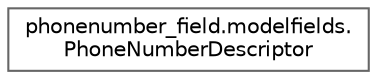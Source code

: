 digraph "Graphical Class Hierarchy"
{
 // LATEX_PDF_SIZE
  bgcolor="transparent";
  edge [fontname=Helvetica,fontsize=10,labelfontname=Helvetica,labelfontsize=10];
  node [fontname=Helvetica,fontsize=10,shape=box,height=0.2,width=0.4];
  rankdir="LR";
  Node0 [id="Node000000",label="phonenumber_field.modelfields.\lPhoneNumberDescriptor",height=0.2,width=0.4,color="grey40", fillcolor="white", style="filled",URL="$classphonenumber__field_1_1modelfields_1_1_phone_number_descriptor.html",tooltip=" "];
}
